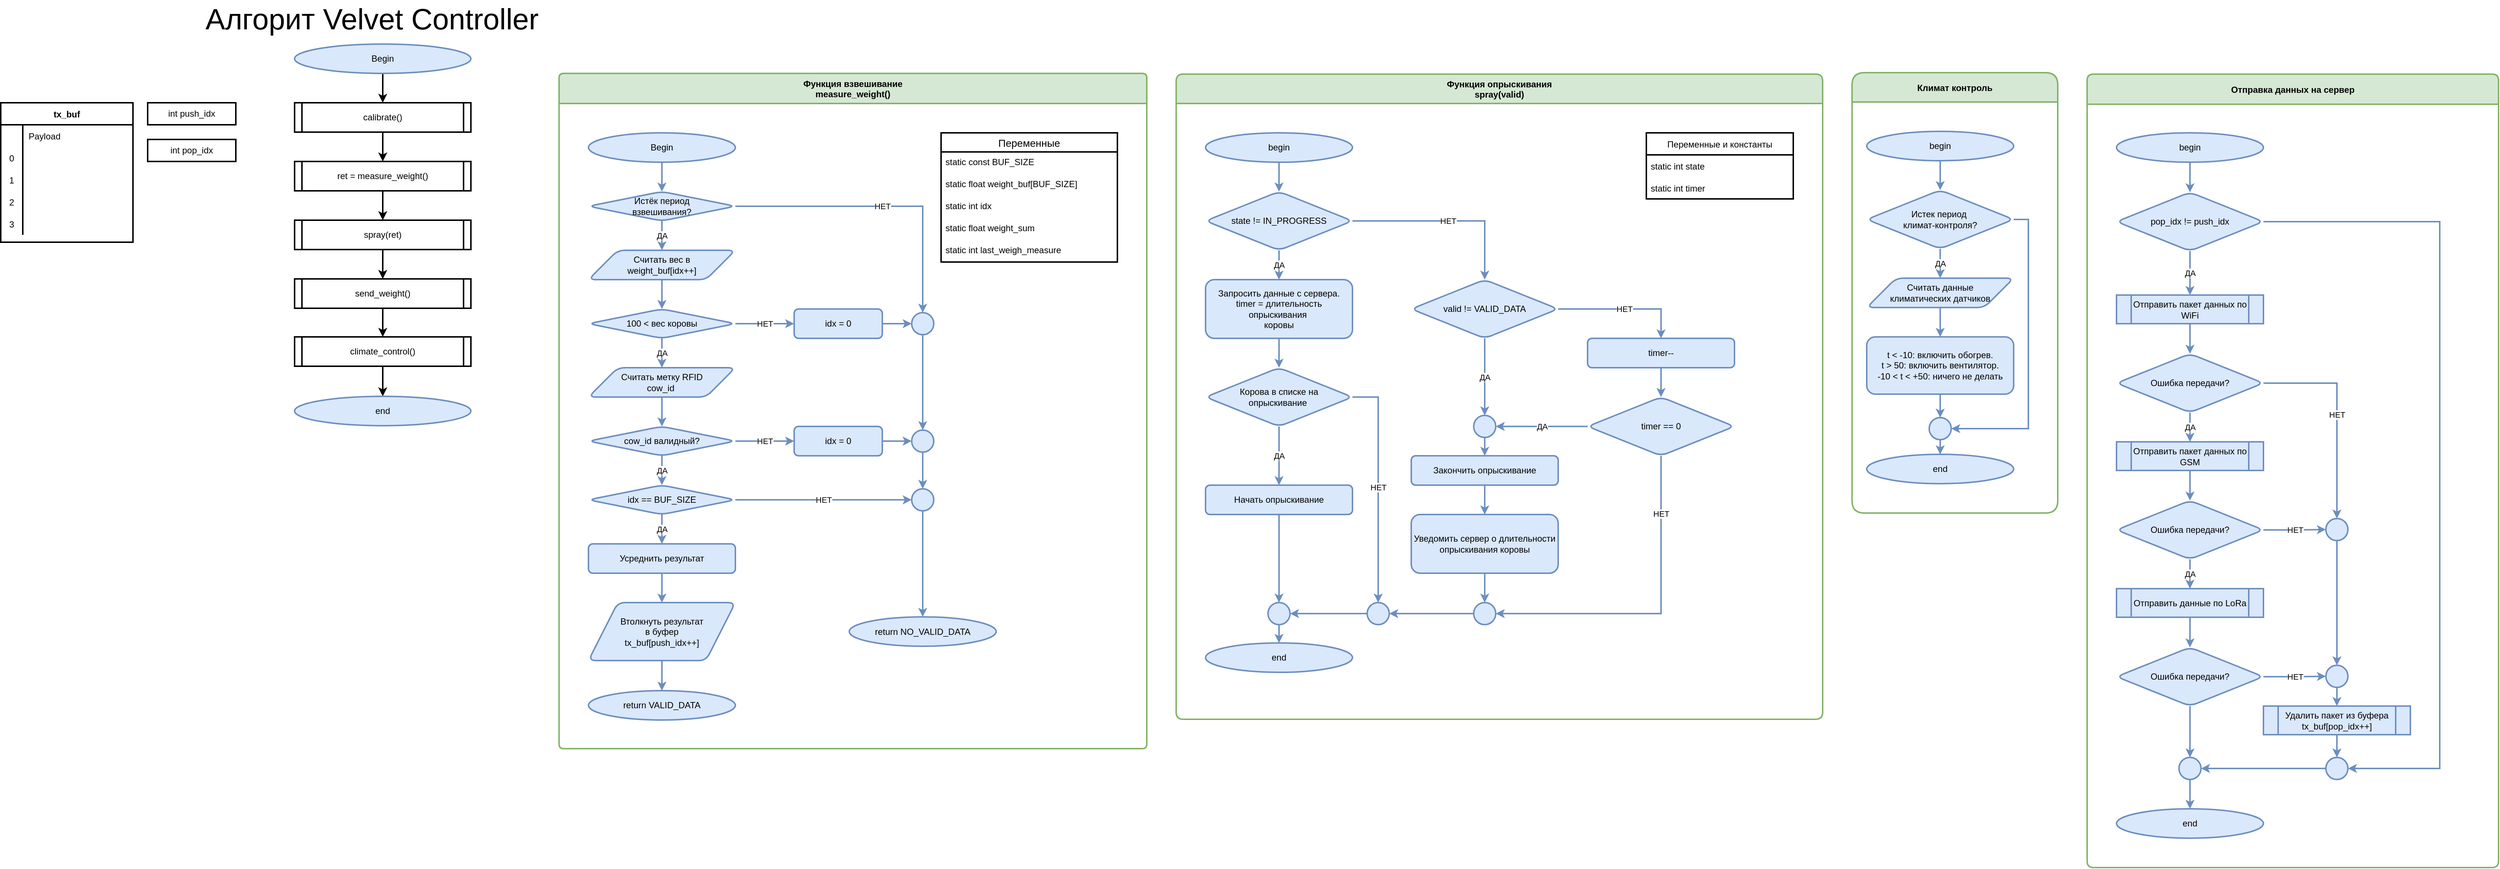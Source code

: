 <mxfile version="19.0.3" type="device"><diagram id="C5RBs43oDa-KdzZeNtuy" name="Page-1"><mxGraphModel dx="-3232" dy="1082" grid="1" gridSize="10" guides="1" tooltips="1" connect="1" arrows="1" fold="1" page="1" pageScale="1" pageWidth="827" pageHeight="1169" math="0" shadow="0"><root><mxCell id="WIyWlLk6GJQsqaUBKTNV-0"/><mxCell id="WIyWlLk6GJQsqaUBKTNV-1" parent="WIyWlLk6GJQsqaUBKTNV-0"/><mxCell id="AtLiAvNU-IKe78OLR2sj-1" value="Алгорит Velvet Controller" style="text;html=1;align=center;verticalAlign=middle;resizable=0;points=[];autosize=1;fontSize=40;strokeWidth=2;rounded=1;" parent="WIyWlLk6GJQsqaUBKTNV-1" vertex="1"><mxGeometry x="5950" y="20" width="470" height="50" as="geometry"/></mxCell><mxCell id="AtLiAvNU-IKe78OLR2sj-2" style="edgeStyle=orthogonalEdgeStyle;rounded=1;orthogonalLoop=1;jettySize=auto;html=1;strokeWidth=2;entryX=0.5;entryY=0;entryDx=0;entryDy=0;" parent="WIyWlLk6GJQsqaUBKTNV-1" source="5sbDih_DFwYBH1npUwiz-32" target="5sbDih_DFwYBH1npUwiz-40" edge="1"><mxGeometry relative="1" as="geometry"><mxPoint x="6200" y="136" as="sourcePoint"/><mxPoint x="6200" y="160" as="targetPoint"/></mxGeometry></mxCell><mxCell id="AtLiAvNU-IKe78OLR2sj-33" value="Климат контроль" style="swimlane;rounded=1;strokeWidth=2;fillColor=#d5e8d4;strokeColor=#82b366;align=center;startSize=40;arcSize=14;" parent="WIyWlLk6GJQsqaUBKTNV-1" vertex="1"><mxGeometry x="8200" y="119" width="280" height="600" as="geometry"/></mxCell><mxCell id="AtLiAvNU-IKe78OLR2sj-34" value="Считать данные &lt;br&gt;климатических датчиков" style="shape=parallelogram;perimeter=parallelogramPerimeter;whiteSpace=wrap;html=1;strokeWidth=2;fillColor=#dae8fc;strokeColor=#6c8ebf;rounded=1;" parent="AtLiAvNU-IKe78OLR2sj-33" vertex="1"><mxGeometry x="20" y="280" width="200" height="40" as="geometry"/></mxCell><mxCell id="AtLiAvNU-IKe78OLR2sj-35" style="edgeStyle=orthogonalEdgeStyle;orthogonalLoop=1;jettySize=auto;html=1;entryX=0.5;entryY=0;entryDx=0;entryDy=0;strokeWidth=2;fillColor=#dae8fc;strokeColor=#6c8ebf;" parent="AtLiAvNU-IKe78OLR2sj-33" source="AtLiAvNU-IKe78OLR2sj-34" target="AtLiAvNU-IKe78OLR2sj-38" edge="1"><mxGeometry relative="1" as="geometry"><mxPoint x="120" y="400" as="targetPoint"/></mxGeometry></mxCell><mxCell id="AtLiAvNU-IKe78OLR2sj-36" value="ДА" style="edgeStyle=orthogonalEdgeStyle;rounded=1;orthogonalLoop=1;jettySize=auto;html=1;strokeWidth=2;fillColor=#dae8fc;strokeColor=#6c8ebf;" parent="AtLiAvNU-IKe78OLR2sj-33" source="AtLiAvNU-IKe78OLR2sj-37" target="AtLiAvNU-IKe78OLR2sj-34" edge="1"><mxGeometry relative="1" as="geometry"/></mxCell><mxCell id="AtLiAvNU-IKe78OLR2sj-37" value="Истек период&amp;nbsp;&lt;br&gt;климат-контроля?" style="rhombus;whiteSpace=wrap;html=1;strokeWidth=2;fillColor=#dae8fc;strokeColor=#6c8ebf;rounded=1;" parent="AtLiAvNU-IKe78OLR2sj-33" vertex="1"><mxGeometry x="20" y="160" width="200" height="80" as="geometry"/></mxCell><mxCell id="fTyQ7xlllK8U6ia-WISL-14" style="edgeStyle=orthogonalEdgeStyle;rounded=0;orthogonalLoop=1;jettySize=auto;html=1;strokeWidth=2;fillColor=#dae8fc;strokeColor=#6c8ebf;" parent="AtLiAvNU-IKe78OLR2sj-33" source="AtLiAvNU-IKe78OLR2sj-38" target="fTyQ7xlllK8U6ia-WISL-13" edge="1"><mxGeometry relative="1" as="geometry"/></mxCell><mxCell id="AtLiAvNU-IKe78OLR2sj-38" value="t &amp;lt; -10: включить обогрев.&lt;br&gt;t &amp;gt; 50: включить вентилятор.&lt;br&gt;-10 &amp;lt; t &amp;lt; +50: ничего не делать" style="whiteSpace=wrap;html=1;strokeWidth=2;fillColor=#dae8fc;strokeColor=#6c8ebf;rounded=1;" parent="AtLiAvNU-IKe78OLR2sj-33" vertex="1"><mxGeometry x="20" y="360" width="200" height="78" as="geometry"/></mxCell><mxCell id="fTyQ7xlllK8U6ia-WISL-9" style="edgeStyle=orthogonalEdgeStyle;rounded=0;orthogonalLoop=1;jettySize=auto;html=1;strokeWidth=2;fillColor=#dae8fc;strokeColor=#6c8ebf;" parent="AtLiAvNU-IKe78OLR2sj-33" source="fTyQ7xlllK8U6ia-WISL-8" target="AtLiAvNU-IKe78OLR2sj-37" edge="1"><mxGeometry relative="1" as="geometry"/></mxCell><mxCell id="fTyQ7xlllK8U6ia-WISL-8" value="begin" style="strokeWidth=2;html=1;shape=mxgraph.flowchart.start_1;whiteSpace=wrap;fillColor=#dae8fc;strokeColor=#6c8ebf;" parent="AtLiAvNU-IKe78OLR2sj-33" vertex="1"><mxGeometry x="20" y="80" width="200" height="40" as="geometry"/></mxCell><mxCell id="fTyQ7xlllK8U6ia-WISL-10" value="end" style="strokeWidth=2;html=1;shape=mxgraph.flowchart.start_1;whiteSpace=wrap;fillColor=#dae8fc;strokeColor=#6c8ebf;" parent="AtLiAvNU-IKe78OLR2sj-33" vertex="1"><mxGeometry x="20" y="520" width="200" height="40" as="geometry"/></mxCell><mxCell id="fTyQ7xlllK8U6ia-WISL-15" style="edgeStyle=orthogonalEdgeStyle;rounded=0;orthogonalLoop=1;jettySize=auto;html=1;strokeWidth=2;fillColor=#dae8fc;strokeColor=#6c8ebf;" parent="AtLiAvNU-IKe78OLR2sj-33" source="fTyQ7xlllK8U6ia-WISL-13" target="fTyQ7xlllK8U6ia-WISL-10" edge="1"><mxGeometry relative="1" as="geometry"/></mxCell><mxCell id="fTyQ7xlllK8U6ia-WISL-13" value="" style="strokeWidth=2;html=1;shape=mxgraph.flowchart.start_2;whiteSpace=wrap;labelBackgroundColor=none;fillColor=#dae8fc;strokeColor=#6c8ebf;" parent="AtLiAvNU-IKe78OLR2sj-33" vertex="1"><mxGeometry x="105" y="470" width="30" height="30" as="geometry"/></mxCell><mxCell id="fTyQ7xlllK8U6ia-WISL-12" style="edgeStyle=orthogonalEdgeStyle;rounded=0;orthogonalLoop=1;jettySize=auto;html=1;exitX=1;exitY=0.5;exitDx=0;exitDy=0;strokeWidth=2;entryX=1;entryY=0.5;entryDx=0;entryDy=0;entryPerimeter=0;fillColor=#dae8fc;strokeColor=#6c8ebf;" parent="AtLiAvNU-IKe78OLR2sj-33" source="AtLiAvNU-IKe78OLR2sj-37" target="fTyQ7xlllK8U6ia-WISL-13" edge="1"><mxGeometry relative="1" as="geometry"><mxPoint x="310" y="470" as="targetPoint"/></mxGeometry></mxCell><mxCell id="AtLiAvNU-IKe78OLR2sj-56" value="Функция опрыскивания&#10;spray(valid)" style="swimlane;rounded=1;strokeWidth=2;fillColor=#d5e8d4;strokeColor=#82b366;align=center;startSize=40;labelBackgroundColor=none;arcSize=8;" parent="WIyWlLk6GJQsqaUBKTNV-1" vertex="1"><mxGeometry x="7280" y="121" width="880" height="879" as="geometry"/></mxCell><mxCell id="G3XBtPTyc6kFJk6bqHMN-5" style="edgeStyle=orthogonalEdgeStyle;rounded=0;orthogonalLoop=1;jettySize=auto;html=1;strokeWidth=2;fillColor=#dae8fc;strokeColor=#6c8ebf;" edge="1" parent="AtLiAvNU-IKe78OLR2sj-56" source="5sbDih_DFwYBH1npUwiz-122" target="G3XBtPTyc6kFJk6bqHMN-61"><mxGeometry relative="1" as="geometry"><mxPoint x="140" y="160" as="targetPoint"/></mxGeometry></mxCell><mxCell id="5sbDih_DFwYBH1npUwiz-122" value="begin" style="strokeWidth=2;html=1;shape=mxgraph.flowchart.start_1;whiteSpace=wrap;fillColor=#dae8fc;strokeColor=#6c8ebf;" parent="AtLiAvNU-IKe78OLR2sj-56" vertex="1"><mxGeometry x="40" y="80" width="200" height="40" as="geometry"/></mxCell><mxCell id="5sbDih_DFwYBH1npUwiz-154" value="Переменные и константы" style="swimlane;fontStyle=0;childLayout=stackLayout;horizontal=1;startSize=30;horizontalStack=0;resizeParent=1;resizeParentMax=0;resizeLast=0;collapsible=1;marginBottom=0;labelBackgroundColor=none;strokeWidth=2;" parent="AtLiAvNU-IKe78OLR2sj-56" vertex="1"><mxGeometry x="640" y="80" width="200" height="90" as="geometry"/></mxCell><mxCell id="5sbDih_DFwYBH1npUwiz-155" value="static int state" style="text;strokeColor=none;fillColor=none;align=left;verticalAlign=middle;spacingLeft=4;spacingRight=4;overflow=hidden;points=[[0,0.5],[1,0.5]];portConstraint=eastwest;rotatable=0;labelBackgroundColor=none;" parent="5sbDih_DFwYBH1npUwiz-154" vertex="1"><mxGeometry y="30" width="200" height="30" as="geometry"/></mxCell><mxCell id="5sbDih_DFwYBH1npUwiz-156" value="static int timer" style="text;strokeColor=none;fillColor=none;align=left;verticalAlign=middle;spacingLeft=4;spacingRight=4;overflow=hidden;points=[[0,0.5],[1,0.5]];portConstraint=eastwest;rotatable=0;labelBackgroundColor=none;" parent="5sbDih_DFwYBH1npUwiz-154" vertex="1"><mxGeometry y="60" width="200" height="30" as="geometry"/></mxCell><mxCell id="G3XBtPTyc6kFJk6bqHMN-40" value="Корова в списке на &lt;br&gt;опрыскивание&amp;nbsp;" style="rhombus;whiteSpace=wrap;html=1;strokeWidth=2;fillColor=#dae8fc;strokeColor=#6c8ebf;rounded=1;" vertex="1" parent="AtLiAvNU-IKe78OLR2sj-56"><mxGeometry x="40" y="400" width="200" height="80" as="geometry"/></mxCell><mxCell id="G3XBtPTyc6kFJk6bqHMN-42" value="Начать опрыскивание" style="whiteSpace=wrap;html=1;strokeWidth=2;fillColor=#dae8fc;strokeColor=#6c8ebf;rounded=1;" vertex="1" parent="AtLiAvNU-IKe78OLR2sj-56"><mxGeometry x="40" y="560" width="200" height="40" as="geometry"/></mxCell><mxCell id="G3XBtPTyc6kFJk6bqHMN-38" value="ДА" style="edgeStyle=orthogonalEdgeStyle;curved=1;rounded=0;orthogonalLoop=1;jettySize=auto;html=1;exitX=0.5;exitY=1;exitDx=0;exitDy=0;strokeWidth=2;fillColor=#dae8fc;strokeColor=#6c8ebf;" edge="1" parent="AtLiAvNU-IKe78OLR2sj-56" source="G3XBtPTyc6kFJk6bqHMN-40" target="G3XBtPTyc6kFJk6bqHMN-42"><mxGeometry relative="1" as="geometry"/></mxCell><mxCell id="G3XBtPTyc6kFJk6bqHMN-47" value="Закончить опрыскивание" style="whiteSpace=wrap;html=1;strokeWidth=2;fillColor=#dae8fc;strokeColor=#6c8ebf;rounded=1;" vertex="1" parent="AtLiAvNU-IKe78OLR2sj-56"><mxGeometry x="320" y="520" width="200" height="40" as="geometry"/></mxCell><mxCell id="G3XBtPTyc6kFJk6bqHMN-48" value="end" style="strokeWidth=2;html=1;shape=mxgraph.flowchart.start_1;whiteSpace=wrap;fillColor=#dae8fc;strokeColor=#6c8ebf;" vertex="1" parent="AtLiAvNU-IKe78OLR2sj-56"><mxGeometry x="40" y="775" width="200" height="40" as="geometry"/></mxCell><mxCell id="G3XBtPTyc6kFJk6bqHMN-49" style="edgeStyle=orthogonalEdgeStyle;rounded=0;orthogonalLoop=1;jettySize=auto;html=1;exitX=0.5;exitY=1;exitDx=0;exitDy=0;exitPerimeter=0;entryX=0.5;entryY=0;entryDx=0;entryDy=0;entryPerimeter=0;strokeWidth=2;fillColor=#dae8fc;strokeColor=#6c8ebf;" edge="1" parent="AtLiAvNU-IKe78OLR2sj-56" source="G3XBtPTyc6kFJk6bqHMN-50" target="G3XBtPTyc6kFJk6bqHMN-48"><mxGeometry relative="1" as="geometry"/></mxCell><mxCell id="G3XBtPTyc6kFJk6bqHMN-50" value="" style="strokeWidth=2;html=1;shape=mxgraph.flowchart.start_2;whiteSpace=wrap;labelBackgroundColor=none;fillColor=#dae8fc;strokeColor=#6c8ebf;" vertex="1" parent="AtLiAvNU-IKe78OLR2sj-56"><mxGeometry x="125" y="720" width="30" height="30" as="geometry"/></mxCell><mxCell id="G3XBtPTyc6kFJk6bqHMN-41" style="edgeStyle=elbowEdgeStyle;rounded=0;orthogonalLoop=1;jettySize=auto;html=1;exitX=0.5;exitY=1;exitDx=0;exitDy=0;entryX=0.5;entryY=0;entryDx=0;entryDy=0;entryPerimeter=0;strokeWidth=2;fillColor=#dae8fc;strokeColor=#6c8ebf;" edge="1" parent="AtLiAvNU-IKe78OLR2sj-56" source="G3XBtPTyc6kFJk6bqHMN-42" target="G3XBtPTyc6kFJk6bqHMN-50"><mxGeometry relative="1" as="geometry"/></mxCell><mxCell id="G3XBtPTyc6kFJk6bqHMN-46" style="edgeStyle=orthogonalEdgeStyle;rounded=0;orthogonalLoop=1;jettySize=auto;html=1;strokeWidth=2;fillColor=#dae8fc;strokeColor=#6c8ebf;entryX=0.5;entryY=0;entryDx=0;entryDy=0;" edge="1" parent="AtLiAvNU-IKe78OLR2sj-56" source="G3XBtPTyc6kFJk6bqHMN-47" target="G3XBtPTyc6kFJk6bqHMN-58"><mxGeometry relative="1" as="geometry"><mxPoint x="420" y="520" as="targetPoint"/></mxGeometry></mxCell><mxCell id="G3XBtPTyc6kFJk6bqHMN-53" style="edgeStyle=orthogonalEdgeStyle;rounded=0;orthogonalLoop=1;jettySize=auto;html=1;exitX=0;exitY=0.5;exitDx=0;exitDy=0;exitPerimeter=0;fillColor=#dae8fc;strokeColor=#6c8ebf;strokeWidth=2;" edge="1" parent="AtLiAvNU-IKe78OLR2sj-56" source="G3XBtPTyc6kFJk6bqHMN-54" target="G3XBtPTyc6kFJk6bqHMN-50"><mxGeometry relative="1" as="geometry"/></mxCell><mxCell id="G3XBtPTyc6kFJk6bqHMN-54" value="" style="strokeWidth=2;html=1;shape=mxgraph.flowchart.start_2;whiteSpace=wrap;labelBackgroundColor=none;fillColor=#dae8fc;strokeColor=#6c8ebf;" vertex="1" parent="AtLiAvNU-IKe78OLR2sj-56"><mxGeometry x="260" y="720" width="30" height="30" as="geometry"/></mxCell><mxCell id="G3XBtPTyc6kFJk6bqHMN-39" value="НЕТ" style="edgeStyle=orthogonalEdgeStyle;rounded=0;orthogonalLoop=1;jettySize=auto;html=1;exitX=1;exitY=0.5;exitDx=0;exitDy=0;fillColor=#dae8fc;strokeColor=#6c8ebf;strokeWidth=2;" edge="1" parent="AtLiAvNU-IKe78OLR2sj-56" source="G3XBtPTyc6kFJk6bqHMN-40" target="G3XBtPTyc6kFJk6bqHMN-54"><mxGeometry relative="1" as="geometry"/></mxCell><mxCell id="G3XBtPTyc6kFJk6bqHMN-55" style="edgeStyle=orthogonalEdgeStyle;rounded=0;orthogonalLoop=1;jettySize=auto;html=1;strokeWidth=2;fillColor=#dae8fc;strokeColor=#6c8ebf;" edge="1" parent="AtLiAvNU-IKe78OLR2sj-56" source="G3XBtPTyc6kFJk6bqHMN-56" target="G3XBtPTyc6kFJk6bqHMN-54"><mxGeometry relative="1" as="geometry"/></mxCell><mxCell id="G3XBtPTyc6kFJk6bqHMN-56" value="" style="strokeWidth=2;html=1;shape=mxgraph.flowchart.start_2;whiteSpace=wrap;labelBackgroundColor=none;fillColor=#dae8fc;strokeColor=#6c8ebf;" vertex="1" parent="AtLiAvNU-IKe78OLR2sj-56"><mxGeometry x="405" y="720" width="30" height="30" as="geometry"/></mxCell><mxCell id="G3XBtPTyc6kFJk6bqHMN-57" style="edgeStyle=orthogonalEdgeStyle;rounded=0;orthogonalLoop=1;jettySize=auto;html=1;strokeWidth=2;fillColor=#dae8fc;strokeColor=#6c8ebf;" edge="1" parent="AtLiAvNU-IKe78OLR2sj-56" source="G3XBtPTyc6kFJk6bqHMN-58" target="G3XBtPTyc6kFJk6bqHMN-56"><mxGeometry relative="1" as="geometry"/></mxCell><mxCell id="G3XBtPTyc6kFJk6bqHMN-58" value="Уведомить сервер о длительности опрыскивания коровы" style="whiteSpace=wrap;html=1;strokeWidth=2;fillColor=#dae8fc;strokeColor=#6c8ebf;rounded=1;" vertex="1" parent="AtLiAvNU-IKe78OLR2sj-56"><mxGeometry x="320" y="600" width="200" height="80" as="geometry"/></mxCell><mxCell id="G3XBtPTyc6kFJk6bqHMN-59" style="edgeStyle=orthogonalEdgeStyle;rounded=0;orthogonalLoop=1;jettySize=auto;html=1;strokeWidth=2;fillColor=#dae8fc;strokeColor=#6c8ebf;" edge="1" parent="AtLiAvNU-IKe78OLR2sj-56" source="G3XBtPTyc6kFJk6bqHMN-60" target="G3XBtPTyc6kFJk6bqHMN-40"><mxGeometry relative="1" as="geometry"><mxPoint x="-7340" y="280" as="targetPoint"/></mxGeometry></mxCell><mxCell id="G3XBtPTyc6kFJk6bqHMN-60" value="Запросить данные с сервера.&lt;br&gt;timer = длительность опрыскивания&amp;nbsp;&lt;br&gt;коровы" style="whiteSpace=wrap;html=1;strokeWidth=2;fillColor=#dae8fc;strokeColor=#6c8ebf;rounded=1;" vertex="1" parent="AtLiAvNU-IKe78OLR2sj-56"><mxGeometry x="40" y="280" width="200" height="80" as="geometry"/></mxCell><mxCell id="G3XBtPTyc6kFJk6bqHMN-64" value="ДА" style="edgeStyle=orthogonalEdgeStyle;rounded=0;orthogonalLoop=1;jettySize=auto;html=1;exitX=0.5;exitY=1;exitDx=0;exitDy=0;entryX=0.5;entryY=0;entryDx=0;entryDy=0;strokeWidth=2;fillColor=#dae8fc;strokeColor=#6c8ebf;" edge="1" parent="AtLiAvNU-IKe78OLR2sj-56" source="G3XBtPTyc6kFJk6bqHMN-61" target="G3XBtPTyc6kFJk6bqHMN-60"><mxGeometry relative="1" as="geometry"/></mxCell><mxCell id="G3XBtPTyc6kFJk6bqHMN-61" value="state != IN_PROGRESS" style="rhombus;whiteSpace=wrap;html=1;strokeWidth=2;fillColor=#dae8fc;strokeColor=#6c8ebf;rounded=1;" vertex="1" parent="AtLiAvNU-IKe78OLR2sj-56"><mxGeometry x="40" y="160" width="200" height="80" as="geometry"/></mxCell><mxCell id="G3XBtPTyc6kFJk6bqHMN-70" value="НЕТ" style="edgeStyle=orthogonalEdgeStyle;rounded=0;orthogonalLoop=1;jettySize=auto;html=1;exitX=1;exitY=0.5;exitDx=0;exitDy=0;entryX=0.5;entryY=0;entryDx=0;entryDy=0;strokeWidth=2;fillColor=#dae8fc;strokeColor=#6c8ebf;" edge="1" parent="AtLiAvNU-IKe78OLR2sj-56" source="G3XBtPTyc6kFJk6bqHMN-66" target="G3XBtPTyc6kFJk6bqHMN-69"><mxGeometry relative="1" as="geometry"/></mxCell><mxCell id="G3XBtPTyc6kFJk6bqHMN-74" value="ДА" style="edgeStyle=orthogonalEdgeStyle;rounded=0;orthogonalLoop=1;jettySize=auto;html=1;exitX=0.5;exitY=1;exitDx=0;exitDy=0;strokeWidth=2;fillColor=#dae8fc;strokeColor=#6c8ebf;" edge="1" parent="AtLiAvNU-IKe78OLR2sj-56" source="G3XBtPTyc6kFJk6bqHMN-66" target="G3XBtPTyc6kFJk6bqHMN-73"><mxGeometry relative="1" as="geometry"/></mxCell><mxCell id="G3XBtPTyc6kFJk6bqHMN-66" value="valid != VALID_DATA" style="rhombus;whiteSpace=wrap;html=1;strokeWidth=2;fillColor=#dae8fc;strokeColor=#6c8ebf;rounded=1;" vertex="1" parent="AtLiAvNU-IKe78OLR2sj-56"><mxGeometry x="320" y="280" width="200" height="80" as="geometry"/></mxCell><mxCell id="G3XBtPTyc6kFJk6bqHMN-65" value="НЕТ" style="edgeStyle=orthogonalEdgeStyle;rounded=0;orthogonalLoop=1;jettySize=auto;html=1;exitX=1;exitY=0.5;exitDx=0;exitDy=0;strokeWidth=2;fillColor=#dae8fc;strokeColor=#6c8ebf;" edge="1" parent="AtLiAvNU-IKe78OLR2sj-56" source="G3XBtPTyc6kFJk6bqHMN-61" target="G3XBtPTyc6kFJk6bqHMN-66"><mxGeometry relative="1" as="geometry"><mxPoint x="440" y="280" as="targetPoint"/></mxGeometry></mxCell><mxCell id="G3XBtPTyc6kFJk6bqHMN-76" value="НЕТ" style="edgeStyle=orthogonalEdgeStyle;rounded=0;orthogonalLoop=1;jettySize=auto;html=1;entryX=1;entryY=0.5;entryDx=0;entryDy=0;entryPerimeter=0;strokeWidth=2;fillColor=#dae8fc;strokeColor=#6c8ebf;" edge="1" parent="AtLiAvNU-IKe78OLR2sj-56" source="G3XBtPTyc6kFJk6bqHMN-68" target="G3XBtPTyc6kFJk6bqHMN-56"><mxGeometry x="-0.644" relative="1" as="geometry"><Array as="points"><mxPoint x="660" y="735"/></Array><mxPoint as="offset"/></mxGeometry></mxCell><mxCell id="G3XBtPTyc6kFJk6bqHMN-68" value="timer == 0" style="rhombus;whiteSpace=wrap;html=1;strokeWidth=2;fillColor=#dae8fc;strokeColor=#6c8ebf;rounded=1;" vertex="1" parent="AtLiAvNU-IKe78OLR2sj-56"><mxGeometry x="560" y="440" width="200" height="80" as="geometry"/></mxCell><mxCell id="G3XBtPTyc6kFJk6bqHMN-71" style="edgeStyle=orthogonalEdgeStyle;rounded=0;orthogonalLoop=1;jettySize=auto;html=1;strokeWidth=2;fillColor=#dae8fc;strokeColor=#6c8ebf;" edge="1" parent="AtLiAvNU-IKe78OLR2sj-56" source="G3XBtPTyc6kFJk6bqHMN-69" target="G3XBtPTyc6kFJk6bqHMN-68"><mxGeometry relative="1" as="geometry"/></mxCell><mxCell id="G3XBtPTyc6kFJk6bqHMN-69" value="timer--" style="whiteSpace=wrap;html=1;strokeWidth=2;fillColor=#dae8fc;strokeColor=#6c8ebf;rounded=1;" vertex="1" parent="AtLiAvNU-IKe78OLR2sj-56"><mxGeometry x="560" y="360" width="200" height="40" as="geometry"/></mxCell><mxCell id="G3XBtPTyc6kFJk6bqHMN-75" style="edgeStyle=orthogonalEdgeStyle;rounded=0;orthogonalLoop=1;jettySize=auto;html=1;strokeWidth=2;fillColor=#dae8fc;strokeColor=#6c8ebf;" edge="1" parent="AtLiAvNU-IKe78OLR2sj-56" source="G3XBtPTyc6kFJk6bqHMN-73" target="G3XBtPTyc6kFJk6bqHMN-47"><mxGeometry relative="1" as="geometry"/></mxCell><mxCell id="G3XBtPTyc6kFJk6bqHMN-73" value="" style="strokeWidth=2;html=1;shape=mxgraph.flowchart.start_2;whiteSpace=wrap;labelBackgroundColor=none;fillColor=#dae8fc;strokeColor=#6c8ebf;" vertex="1" parent="AtLiAvNU-IKe78OLR2sj-56"><mxGeometry x="405" y="465" width="30" height="30" as="geometry"/></mxCell><mxCell id="G3XBtPTyc6kFJk6bqHMN-72" value="ДА" style="edgeStyle=orthogonalEdgeStyle;rounded=0;orthogonalLoop=1;jettySize=auto;html=1;strokeWidth=2;entryX=1;entryY=0.5;entryDx=0;entryDy=0;entryPerimeter=0;fillColor=#dae8fc;strokeColor=#6c8ebf;" edge="1" parent="AtLiAvNU-IKe78OLR2sj-56" source="G3XBtPTyc6kFJk6bqHMN-68" target="G3XBtPTyc6kFJk6bqHMN-73"><mxGeometry relative="1" as="geometry"><mxPoint x="660" y="560" as="targetPoint"/></mxGeometry></mxCell><mxCell id="AtLiAvNU-IKe78OLR2sj-73" style="edgeStyle=orthogonalEdgeStyle;rounded=1;orthogonalLoop=1;jettySize=auto;html=1;strokeWidth=2;exitX=0.5;exitY=1;exitDx=0;exitDy=0;entryX=0.5;entryY=0;entryDx=0;entryDy=0;" parent="WIyWlLk6GJQsqaUBKTNV-1" source="5sbDih_DFwYBH1npUwiz-40" target="5sbDih_DFwYBH1npUwiz-31" edge="1"><mxGeometry relative="1" as="geometry"><mxPoint x="6200" y="250" as="sourcePoint"/><mxPoint x="6200" y="320" as="targetPoint"/><Array as="points"/></mxGeometry></mxCell><mxCell id="5sbDih_DFwYBH1npUwiz-2" value="Функция взвешивание&#10;measure_weight()" style="swimlane;rounded=1;strokeWidth=2;fillColor=#d5e8d4;strokeColor=#82b366;align=center;startSize=41;arcSize=5;" parent="WIyWlLk6GJQsqaUBKTNV-1" vertex="1"><mxGeometry x="6440" y="120" width="800" height="920" as="geometry"/></mxCell><mxCell id="5sbDih_DFwYBH1npUwiz-109" style="edgeStyle=orthogonalEdgeStyle;rounded=0;orthogonalLoop=1;jettySize=auto;html=1;entryX=0.5;entryY=0;entryDx=0;entryDy=0;strokeWidth=2;fillColor=#dae8fc;strokeColor=#6c8ebf;" parent="5sbDih_DFwYBH1npUwiz-2" source="5sbDih_DFwYBH1npUwiz-3" target="5sbDih_DFwYBH1npUwiz-4" edge="1"><mxGeometry relative="1" as="geometry"><mxPoint x="140" y="311" as="targetPoint"/></mxGeometry></mxCell><mxCell id="5sbDih_DFwYBH1npUwiz-3" value="Считать вес в &lt;br&gt;weight_buf[idx++]" style="shape=parallelogram;perimeter=parallelogramPerimeter;whiteSpace=wrap;html=1;strokeWidth=2;fillColor=#dae8fc;strokeColor=#6c8ebf;rounded=1;" parent="5sbDih_DFwYBH1npUwiz-2" vertex="1"><mxGeometry x="40" y="241" width="200" height="40" as="geometry"/></mxCell><mxCell id="5sbDih_DFwYBH1npUwiz-24" value="НЕТ" style="edgeStyle=orthogonalEdgeStyle;rounded=0;orthogonalLoop=1;jettySize=auto;html=1;exitX=1;exitY=0.5;exitDx=0;exitDy=0;strokeWidth=2;fillColor=#dae8fc;strokeColor=#6c8ebf;entryX=0;entryY=0.5;entryDx=0;entryDy=0;" parent="5sbDih_DFwYBH1npUwiz-2" source="5sbDih_DFwYBH1npUwiz-4" target="5sbDih_DFwYBH1npUwiz-110" edge="1"><mxGeometry relative="1" as="geometry"><mxPoint x="260" y="371" as="targetPoint"/></mxGeometry></mxCell><mxCell id="5sbDih_DFwYBH1npUwiz-4" value="&lt;div&gt;100 &amp;lt; вес коровы&lt;br&gt;&lt;/div&gt;" style="rhombus;whiteSpace=wrap;html=1;strokeWidth=2;fillColor=#dae8fc;strokeColor=#6c8ebf;rounded=1;" parent="5sbDih_DFwYBH1npUwiz-2" vertex="1"><mxGeometry x="40" y="321" width="200" height="40" as="geometry"/></mxCell><mxCell id="5sbDih_DFwYBH1npUwiz-5" style="edgeStyle=orthogonalEdgeStyle;rounded=1;orthogonalLoop=1;jettySize=auto;html=1;exitX=0.5;exitY=1;exitDx=0;exitDy=0;strokeWidth=2;fillColor=#dae8fc;strokeColor=#6c8ebf;" parent="5sbDih_DFwYBH1npUwiz-2" source="5sbDih_DFwYBH1npUwiz-6" target="5sbDih_DFwYBH1npUwiz-11" edge="1"><mxGeometry relative="1" as="geometry"/></mxCell><mxCell id="5sbDih_DFwYBH1npUwiz-6" value="Считать метку RFID&lt;br&gt;cow_id&amp;nbsp;" style="shape=parallelogram;perimeter=parallelogramPerimeter;whiteSpace=wrap;html=1;strokeWidth=2;fillColor=#dae8fc;strokeColor=#6c8ebf;rounded=1;" parent="5sbDih_DFwYBH1npUwiz-2" vertex="1"><mxGeometry x="40" y="401" width="200" height="40" as="geometry"/></mxCell><mxCell id="5sbDih_DFwYBH1npUwiz-8" value="ДА" style="edgeStyle=orthogonalEdgeStyle;orthogonalLoop=1;jettySize=auto;html=1;entryX=0.5;entryY=0;entryDx=0;entryDy=0;strokeWidth=2;fillColor=#dae8fc;strokeColor=#6c8ebf;" parent="5sbDih_DFwYBH1npUwiz-2" source="5sbDih_DFwYBH1npUwiz-4" target="5sbDih_DFwYBH1npUwiz-6" edge="1"><mxGeometry relative="1" as="geometry"/></mxCell><mxCell id="5sbDih_DFwYBH1npUwiz-9" value="ДА" style="edgeStyle=orthogonalEdgeStyle;rounded=1;orthogonalLoop=1;jettySize=auto;html=1;strokeWidth=2;fillColor=#dae8fc;strokeColor=#6c8ebf;" parent="5sbDih_DFwYBH1npUwiz-2" source="5sbDih_DFwYBH1npUwiz-10" target="5sbDih_DFwYBH1npUwiz-3" edge="1"><mxGeometry relative="1" as="geometry"/></mxCell><mxCell id="5sbDih_DFwYBH1npUwiz-10" value="Истёк период &lt;br&gt;взвешивания?" style="rhombus;whiteSpace=wrap;html=1;strokeWidth=2;fillColor=#dae8fc;strokeColor=#6c8ebf;rounded=1;" parent="5sbDih_DFwYBH1npUwiz-2" vertex="1"><mxGeometry x="40" y="161" width="200" height="40" as="geometry"/></mxCell><mxCell id="5sbDih_DFwYBH1npUwiz-28" value="НЕТ" style="edgeStyle=orthogonalEdgeStyle;rounded=0;orthogonalLoop=1;jettySize=auto;html=1;exitX=1;exitY=0.5;exitDx=0;exitDy=0;strokeWidth=2;fillColor=#dae8fc;strokeColor=#6c8ebf;entryX=0;entryY=0.5;entryDx=0;entryDy=0;" parent="5sbDih_DFwYBH1npUwiz-2" source="5sbDih_DFwYBH1npUwiz-11" target="5sbDih_DFwYBH1npUwiz-112" edge="1"><mxGeometry relative="1" as="geometry"><mxPoint x="290" y="491" as="targetPoint"/></mxGeometry></mxCell><mxCell id="5sbDih_DFwYBH1npUwiz-11" value="&lt;div&gt;cow_id валидный?&lt;/div&gt;" style="rhombus;whiteSpace=wrap;html=1;strokeWidth=2;fillColor=#dae8fc;strokeColor=#6c8ebf;rounded=1;" parent="5sbDih_DFwYBH1npUwiz-2" vertex="1"><mxGeometry x="40" y="481" width="200" height="40" as="geometry"/></mxCell><mxCell id="5sbDih_DFwYBH1npUwiz-12" value="ДА" style="edgeStyle=orthogonalEdgeStyle;rounded=1;orthogonalLoop=1;jettySize=auto;html=1;strokeWidth=2;fillColor=#dae8fc;strokeColor=#6c8ebf;entryX=0.5;entryY=0;entryDx=0;entryDy=0;" parent="5sbDih_DFwYBH1npUwiz-2" source="5sbDih_DFwYBH1npUwiz-11" target="5sbDih_DFwYBH1npUwiz-114" edge="1"><mxGeometry relative="1" as="geometry"><mxPoint x="140" y="551" as="targetPoint"/></mxGeometry></mxCell><mxCell id="5sbDih_DFwYBH1npUwiz-22" style="edgeStyle=orthogonalEdgeStyle;rounded=0;orthogonalLoop=1;jettySize=auto;html=1;strokeWidth=2;fillColor=#dae8fc;strokeColor=#6c8ebf;entryX=0.5;entryY=0;entryDx=0;entryDy=0;entryPerimeter=0;" parent="5sbDih_DFwYBH1npUwiz-2" source="5sbDih_DFwYBH1npUwiz-13" target="5sbDih_DFwYBH1npUwiz-17" edge="1"><mxGeometry relative="1" as="geometry"><mxPoint x="140" y="831" as="targetPoint"/></mxGeometry></mxCell><mxCell id="5sbDih_DFwYBH1npUwiz-13" value="Втолкнуть результат&lt;br&gt;в буфер &lt;br&gt;tx_buf[push_idx++]" style="shape=parallelogram;perimeter=parallelogramPerimeter;whiteSpace=wrap;html=1;strokeWidth=2;fillColor=#dae8fc;strokeColor=#6c8ebf;rounded=1;" parent="5sbDih_DFwYBH1npUwiz-2" vertex="1"><mxGeometry x="40" y="721" width="200" height="79" as="geometry"/></mxCell><mxCell id="5sbDih_DFwYBH1npUwiz-15" style="edgeStyle=orthogonalEdgeStyle;rounded=0;orthogonalLoop=1;jettySize=auto;html=1;entryX=0.5;entryY=0;entryDx=0;entryDy=0;fillColor=#dae8fc;strokeColor=#6c8ebf;strokeWidth=2;" parent="5sbDih_DFwYBH1npUwiz-2" source="5sbDih_DFwYBH1npUwiz-14" target="5sbDih_DFwYBH1npUwiz-10" edge="1"><mxGeometry relative="1" as="geometry"/></mxCell><mxCell id="5sbDih_DFwYBH1npUwiz-14" value="Begin" style="strokeWidth=2;html=1;shape=mxgraph.flowchart.start_1;whiteSpace=wrap;fillColor=#dae8fc;strokeColor=#6c8ebf;" parent="5sbDih_DFwYBH1npUwiz-2" vertex="1"><mxGeometry x="40" y="81" width="200" height="40" as="geometry"/></mxCell><mxCell id="5sbDih_DFwYBH1npUwiz-17" value="return VALID_DATA" style="strokeWidth=2;html=1;shape=mxgraph.flowchart.start_1;whiteSpace=wrap;fillColor=#dae8fc;strokeColor=#6c8ebf;" parent="5sbDih_DFwYBH1npUwiz-2" vertex="1"><mxGeometry x="40" y="841" width="200" height="40" as="geometry"/></mxCell><mxCell id="5sbDih_DFwYBH1npUwiz-25" style="edgeStyle=orthogonalEdgeStyle;rounded=0;orthogonalLoop=1;jettySize=auto;html=1;exitX=0.5;exitY=1;exitDx=0;exitDy=0;strokeWidth=2;entryX=0.5;entryY=0;entryDx=0;entryDy=0;fillColor=#dae8fc;strokeColor=#6c8ebf;" parent="5sbDih_DFwYBH1npUwiz-2" source="5sbDih_DFwYBH1npUwiz-23" target="5sbDih_DFwYBH1npUwiz-26" edge="1"><mxGeometry relative="1" as="geometry"><mxPoint x="305" y="471" as="targetPoint"/></mxGeometry></mxCell><mxCell id="5sbDih_DFwYBH1npUwiz-23" value="" style="ellipse;whiteSpace=wrap;html=1;aspect=fixed;strokeWidth=2;fillColor=#dae8fc;strokeColor=#6c8ebf;" parent="5sbDih_DFwYBH1npUwiz-2" vertex="1"><mxGeometry x="480" y="326" width="30" height="30" as="geometry"/></mxCell><mxCell id="5sbDih_DFwYBH1npUwiz-19" value="НЕТ" style="edgeStyle=orthogonalEdgeStyle;rounded=0;orthogonalLoop=1;jettySize=auto;html=1;exitX=1;exitY=0.5;exitDx=0;exitDy=0;strokeWidth=2;fillColor=#dae8fc;strokeColor=#6c8ebf;" parent="5sbDih_DFwYBH1npUwiz-2" source="5sbDih_DFwYBH1npUwiz-10" target="5sbDih_DFwYBH1npUwiz-23" edge="1"><mxGeometry relative="1" as="geometry"><mxPoint x="270" y="281" as="targetPoint"/></mxGeometry></mxCell><mxCell id="5sbDih_DFwYBH1npUwiz-118" style="edgeStyle=orthogonalEdgeStyle;rounded=0;orthogonalLoop=1;jettySize=auto;html=1;exitX=0.5;exitY=1;exitDx=0;exitDy=0;strokeWidth=2;fillColor=#dae8fc;strokeColor=#6c8ebf;" parent="5sbDih_DFwYBH1npUwiz-2" source="5sbDih_DFwYBH1npUwiz-26" target="5sbDih_DFwYBH1npUwiz-116" edge="1"><mxGeometry relative="1" as="geometry"/></mxCell><mxCell id="5sbDih_DFwYBH1npUwiz-26" value="" style="ellipse;whiteSpace=wrap;html=1;aspect=fixed;strokeWidth=2;fillColor=#dae8fc;strokeColor=#6c8ebf;" parent="5sbDih_DFwYBH1npUwiz-2" vertex="1"><mxGeometry x="480" y="486" width="30" height="30" as="geometry"/></mxCell><mxCell id="5sbDih_DFwYBH1npUwiz-102" style="edgeStyle=orthogonalEdgeStyle;rounded=0;orthogonalLoop=1;jettySize=auto;html=1;entryX=0.5;entryY=0;entryDx=0;entryDy=0;strokeWidth=2;fillColor=#dae8fc;strokeColor=#6c8ebf;" parent="5sbDih_DFwYBH1npUwiz-2" source="5sbDih_DFwYBH1npUwiz-101" target="5sbDih_DFwYBH1npUwiz-13" edge="1"><mxGeometry relative="1" as="geometry"/></mxCell><mxCell id="5sbDih_DFwYBH1npUwiz-101" value="Усреднить результат" style="whiteSpace=wrap;html=1;strokeWidth=2;fillColor=#dae8fc;strokeColor=#6c8ebf;rounded=1;" parent="5sbDih_DFwYBH1npUwiz-2" vertex="1"><mxGeometry x="40" y="641" width="200" height="40" as="geometry"/></mxCell><mxCell id="5sbDih_DFwYBH1npUwiz-103" value="Переменные" style="swimlane;fontStyle=0;childLayout=stackLayout;horizontal=1;startSize=26;horizontalStack=0;resizeParent=1;resizeParentMax=0;resizeLast=0;collapsible=1;marginBottom=0;align=center;fontSize=14;strokeWidth=2;" parent="5sbDih_DFwYBH1npUwiz-2" vertex="1"><mxGeometry x="520" y="81" width="240" height="176" as="geometry"/></mxCell><mxCell id="5sbDih_DFwYBH1npUwiz-107" value="static const BUF_SIZE" style="text;strokeColor=none;fillColor=none;spacingLeft=4;spacingRight=4;overflow=hidden;rotatable=0;points=[[0,0.5],[1,0.5]];portConstraint=eastwest;fontSize=12;" parent="5sbDih_DFwYBH1npUwiz-103" vertex="1"><mxGeometry y="26" width="240" height="30" as="geometry"/></mxCell><mxCell id="5sbDih_DFwYBH1npUwiz-104" value="static float weight_buf[BUF_SIZE]" style="text;strokeColor=none;fillColor=none;spacingLeft=4;spacingRight=4;overflow=hidden;rotatable=0;points=[[0,0.5],[1,0.5]];portConstraint=eastwest;fontSize=12;" parent="5sbDih_DFwYBH1npUwiz-103" vertex="1"><mxGeometry y="56" width="240" height="30" as="geometry"/></mxCell><mxCell id="5sbDih_DFwYBH1npUwiz-105" value="static int idx" style="text;strokeColor=none;fillColor=none;spacingLeft=4;spacingRight=4;overflow=hidden;rotatable=0;points=[[0,0.5],[1,0.5]];portConstraint=eastwest;fontSize=12;" parent="5sbDih_DFwYBH1npUwiz-103" vertex="1"><mxGeometry y="86" width="240" height="30" as="geometry"/></mxCell><mxCell id="5sbDih_DFwYBH1npUwiz-106" value="static float weight_sum" style="text;strokeColor=none;fillColor=none;spacingLeft=4;spacingRight=4;overflow=hidden;rotatable=0;points=[[0,0.5],[1,0.5]];portConstraint=eastwest;fontSize=12;" parent="5sbDih_DFwYBH1npUwiz-103" vertex="1"><mxGeometry y="116" width="240" height="30" as="geometry"/></mxCell><mxCell id="5sbDih_DFwYBH1npUwiz-120" value="static int last_weigh_measure" style="text;strokeColor=none;fillColor=none;spacingLeft=4;spacingRight=4;overflow=hidden;rotatable=0;points=[[0,0.5],[1,0.5]];portConstraint=eastwest;fontSize=12;" parent="5sbDih_DFwYBH1npUwiz-103" vertex="1"><mxGeometry y="146" width="240" height="30" as="geometry"/></mxCell><mxCell id="5sbDih_DFwYBH1npUwiz-111" style="edgeStyle=orthogonalEdgeStyle;rounded=0;orthogonalLoop=1;jettySize=auto;html=1;entryX=0;entryY=0.5;entryDx=0;entryDy=0;strokeWidth=2;fillColor=#dae8fc;strokeColor=#6c8ebf;" parent="5sbDih_DFwYBH1npUwiz-2" source="5sbDih_DFwYBH1npUwiz-110" target="5sbDih_DFwYBH1npUwiz-23" edge="1"><mxGeometry relative="1" as="geometry"/></mxCell><mxCell id="5sbDih_DFwYBH1npUwiz-110" value="idx = 0" style="whiteSpace=wrap;html=1;strokeWidth=2;fillColor=#dae8fc;strokeColor=#6c8ebf;rounded=1;" parent="5sbDih_DFwYBH1npUwiz-2" vertex="1"><mxGeometry x="320" y="321" width="120" height="40" as="geometry"/></mxCell><mxCell id="5sbDih_DFwYBH1npUwiz-113" style="edgeStyle=orthogonalEdgeStyle;rounded=0;orthogonalLoop=1;jettySize=auto;html=1;exitX=1;exitY=0.5;exitDx=0;exitDy=0;strokeWidth=2;fillColor=#dae8fc;strokeColor=#6c8ebf;" parent="5sbDih_DFwYBH1npUwiz-2" source="5sbDih_DFwYBH1npUwiz-112" target="5sbDih_DFwYBH1npUwiz-26" edge="1"><mxGeometry relative="1" as="geometry"/></mxCell><mxCell id="5sbDih_DFwYBH1npUwiz-112" value="idx = 0" style="whiteSpace=wrap;html=1;strokeWidth=2;fillColor=#dae8fc;strokeColor=#6c8ebf;rounded=1;" parent="5sbDih_DFwYBH1npUwiz-2" vertex="1"><mxGeometry x="320" y="481" width="120" height="40" as="geometry"/></mxCell><mxCell id="5sbDih_DFwYBH1npUwiz-115" value="ДА" style="edgeStyle=orthogonalEdgeStyle;rounded=0;orthogonalLoop=1;jettySize=auto;html=1;exitX=0.5;exitY=1;exitDx=0;exitDy=0;entryX=0.5;entryY=0;entryDx=0;entryDy=0;strokeWidth=2;fillColor=#dae8fc;strokeColor=#6c8ebf;" parent="5sbDih_DFwYBH1npUwiz-2" source="5sbDih_DFwYBH1npUwiz-114" target="5sbDih_DFwYBH1npUwiz-101" edge="1"><mxGeometry relative="1" as="geometry"/></mxCell><mxCell id="5sbDih_DFwYBH1npUwiz-117" value="НЕТ" style="edgeStyle=orthogonalEdgeStyle;rounded=0;orthogonalLoop=1;jettySize=auto;html=1;strokeWidth=2;fillColor=#dae8fc;strokeColor=#6c8ebf;" parent="5sbDih_DFwYBH1npUwiz-2" source="5sbDih_DFwYBH1npUwiz-114" target="5sbDih_DFwYBH1npUwiz-116" edge="1"><mxGeometry relative="1" as="geometry"/></mxCell><mxCell id="5sbDih_DFwYBH1npUwiz-114" value="&lt;div&gt;idx == BUF_SIZE&lt;/div&gt;" style="rhombus;whiteSpace=wrap;html=1;strokeWidth=2;fillColor=#dae8fc;strokeColor=#6c8ebf;rounded=1;" parent="5sbDih_DFwYBH1npUwiz-2" vertex="1"><mxGeometry x="40" y="561" width="200" height="40" as="geometry"/></mxCell><mxCell id="5sbDih_DFwYBH1npUwiz-119" style="edgeStyle=orthogonalEdgeStyle;rounded=0;orthogonalLoop=1;jettySize=auto;html=1;exitX=0.5;exitY=1;exitDx=0;exitDy=0;strokeWidth=2;fillColor=#dae8fc;strokeColor=#6c8ebf;entryX=0.5;entryY=0;entryDx=0;entryDy=0;entryPerimeter=0;" parent="5sbDih_DFwYBH1npUwiz-2" source="5sbDih_DFwYBH1npUwiz-116" target="5sbDih_DFwYBH1npUwiz-128" edge="1"><mxGeometry relative="1" as="geometry"><mxPoint x="495" y="721" as="targetPoint"/></mxGeometry></mxCell><mxCell id="5sbDih_DFwYBH1npUwiz-116" value="" style="ellipse;whiteSpace=wrap;html=1;aspect=fixed;strokeWidth=2;fillColor=#dae8fc;strokeColor=#6c8ebf;" parent="5sbDih_DFwYBH1npUwiz-2" vertex="1"><mxGeometry x="480" y="566" width="30" height="30" as="geometry"/></mxCell><mxCell id="5sbDih_DFwYBH1npUwiz-128" value="return NO_VALID_DATA" style="strokeWidth=2;html=1;shape=mxgraph.flowchart.start_1;whiteSpace=wrap;fillColor=#dae8fc;strokeColor=#6c8ebf;" parent="5sbDih_DFwYBH1npUwiz-2" vertex="1"><mxGeometry x="395" y="740.5" width="200" height="40" as="geometry"/></mxCell><mxCell id="G3XBtPTyc6kFJk6bqHMN-7" style="edgeStyle=orthogonalEdgeStyle;rounded=0;orthogonalLoop=1;jettySize=auto;html=1;strokeWidth=2;entryX=0.5;entryY=0;entryDx=0;entryDy=0;" edge="1" parent="WIyWlLk6GJQsqaUBKTNV-1" source="5sbDih_DFwYBH1npUwiz-31" target="5sbDih_DFwYBH1npUwiz-121"><mxGeometry relative="1" as="geometry"><mxPoint x="6200" y="320" as="targetPoint"/></mxGeometry></mxCell><mxCell id="5sbDih_DFwYBH1npUwiz-31" value="ret = measure_weight()" style="shape=process;whiteSpace=wrap;html=1;backgroundOutline=1;strokeWidth=2;size=0.042;" parent="WIyWlLk6GJQsqaUBKTNV-1" vertex="1"><mxGeometry x="6080" y="240" width="240" height="40" as="geometry"/></mxCell><mxCell id="5sbDih_DFwYBH1npUwiz-32" value="Begin" style="strokeWidth=2;html=1;shape=mxgraph.flowchart.start_1;whiteSpace=wrap;fillColor=#dae8fc;strokeColor=#6c8ebf;" parent="WIyWlLk6GJQsqaUBKTNV-1" vertex="1"><mxGeometry x="6080" y="80" width="240" height="40" as="geometry"/></mxCell><mxCell id="5sbDih_DFwYBH1npUwiz-40" value="calibrate()" style="shape=process;whiteSpace=wrap;html=1;backgroundOutline=1;strokeWidth=2;size=0.042;" parent="WIyWlLk6GJQsqaUBKTNV-1" vertex="1"><mxGeometry x="6080" y="160" width="240" height="40" as="geometry"/></mxCell><mxCell id="5sbDih_DFwYBH1npUwiz-67" value="tx_buf" style="shape=table;startSize=30;container=1;collapsible=1;childLayout=tableLayout;fixedRows=1;rowLines=0;fontStyle=1;align=center;resizeLast=1;strokeWidth=2;" parent="WIyWlLk6GJQsqaUBKTNV-1" vertex="1"><mxGeometry x="5680" y="160" width="180" height="190" as="geometry"/></mxCell><mxCell id="5sbDih_DFwYBH1npUwiz-86" value="" style="shape=tableRow;horizontal=0;startSize=0;swimlaneHead=0;swimlaneBody=0;fillColor=none;collapsible=0;dropTarget=0;points=[[0,0.5],[1,0.5]];portConstraint=eastwest;top=0;left=0;right=0;bottom=0;strokeWidth=2;" parent="5sbDih_DFwYBH1npUwiz-67" vertex="1"><mxGeometry y="30" width="180" height="30" as="geometry"/></mxCell><mxCell id="5sbDih_DFwYBH1npUwiz-87" value="" style="shape=partialRectangle;connectable=0;fillColor=none;top=0;left=0;bottom=0;right=0;editable=1;overflow=hidden;strokeWidth=2;" parent="5sbDih_DFwYBH1npUwiz-86" vertex="1"><mxGeometry width="30" height="30" as="geometry"><mxRectangle width="30" height="30" as="alternateBounds"/></mxGeometry></mxCell><mxCell id="5sbDih_DFwYBH1npUwiz-88" value="Payload" style="shape=partialRectangle;connectable=0;fillColor=none;top=0;left=0;bottom=0;right=0;align=left;spacingLeft=6;overflow=hidden;strokeWidth=2;" parent="5sbDih_DFwYBH1npUwiz-86" vertex="1"><mxGeometry x="30" width="150" height="30" as="geometry"><mxRectangle width="150" height="30" as="alternateBounds"/></mxGeometry></mxCell><mxCell id="5sbDih_DFwYBH1npUwiz-71" value="" style="shape=tableRow;horizontal=0;startSize=0;swimlaneHead=0;swimlaneBody=0;fillColor=none;collapsible=0;dropTarget=0;points=[[0,0.5],[1,0.5]];portConstraint=eastwest;top=0;left=0;right=0;bottom=0;strokeWidth=2;" parent="5sbDih_DFwYBH1npUwiz-67" vertex="1"><mxGeometry y="60" width="180" height="30" as="geometry"/></mxCell><mxCell id="5sbDih_DFwYBH1npUwiz-72" value="0" style="shape=partialRectangle;connectable=0;fillColor=none;top=0;left=0;bottom=0;right=0;editable=1;overflow=hidden;strokeWidth=2;" parent="5sbDih_DFwYBH1npUwiz-71" vertex="1"><mxGeometry width="30" height="30" as="geometry"><mxRectangle width="30" height="30" as="alternateBounds"/></mxGeometry></mxCell><mxCell id="5sbDih_DFwYBH1npUwiz-73" value="" style="shape=partialRectangle;connectable=0;fillColor=none;top=0;left=0;bottom=0;right=0;align=left;spacingLeft=6;overflow=hidden;strokeWidth=2;" parent="5sbDih_DFwYBH1npUwiz-71" vertex="1"><mxGeometry x="30" width="150" height="30" as="geometry"><mxRectangle width="150" height="30" as="alternateBounds"/></mxGeometry></mxCell><mxCell id="5sbDih_DFwYBH1npUwiz-74" value="" style="shape=tableRow;horizontal=0;startSize=0;swimlaneHead=0;swimlaneBody=0;fillColor=none;collapsible=0;dropTarget=0;points=[[0,0.5],[1,0.5]];portConstraint=eastwest;top=0;left=0;right=0;bottom=0;strokeWidth=2;" parent="5sbDih_DFwYBH1npUwiz-67" vertex="1"><mxGeometry y="90" width="180" height="30" as="geometry"/></mxCell><mxCell id="5sbDih_DFwYBH1npUwiz-75" value="1" style="shape=partialRectangle;connectable=0;fillColor=none;top=0;left=0;bottom=0;right=0;editable=1;overflow=hidden;strokeWidth=2;" parent="5sbDih_DFwYBH1npUwiz-74" vertex="1"><mxGeometry width="30" height="30" as="geometry"><mxRectangle width="30" height="30" as="alternateBounds"/></mxGeometry></mxCell><mxCell id="5sbDih_DFwYBH1npUwiz-76" value="" style="shape=partialRectangle;connectable=0;fillColor=none;top=0;left=0;bottom=0;right=0;align=left;spacingLeft=6;overflow=hidden;strokeWidth=2;" parent="5sbDih_DFwYBH1npUwiz-74" vertex="1"><mxGeometry x="30" width="150" height="30" as="geometry"><mxRectangle width="150" height="30" as="alternateBounds"/></mxGeometry></mxCell><mxCell id="fTyQ7xlllK8U6ia-WISL-60" style="shape=tableRow;horizontal=0;startSize=0;swimlaneHead=0;swimlaneBody=0;fillColor=none;collapsible=0;dropTarget=0;points=[[0,0.5],[1,0.5]];portConstraint=eastwest;top=0;left=0;right=0;bottom=0;strokeWidth=2;" parent="5sbDih_DFwYBH1npUwiz-67" vertex="1"><mxGeometry y="120" width="180" height="30" as="geometry"/></mxCell><mxCell id="fTyQ7xlllK8U6ia-WISL-61" value="2" style="shape=partialRectangle;connectable=0;fillColor=none;top=0;left=0;bottom=0;right=0;editable=1;overflow=hidden;strokeWidth=2;" parent="fTyQ7xlllK8U6ia-WISL-60" vertex="1"><mxGeometry width="30" height="30" as="geometry"><mxRectangle width="30" height="30" as="alternateBounds"/></mxGeometry></mxCell><mxCell id="fTyQ7xlllK8U6ia-WISL-62" style="shape=partialRectangle;connectable=0;fillColor=none;top=0;left=0;bottom=0;right=0;align=left;spacingLeft=6;overflow=hidden;strokeWidth=2;" parent="fTyQ7xlllK8U6ia-WISL-60" vertex="1"><mxGeometry x="30" width="150" height="30" as="geometry"><mxRectangle width="150" height="30" as="alternateBounds"/></mxGeometry></mxCell><mxCell id="fTyQ7xlllK8U6ia-WISL-57" style="shape=tableRow;horizontal=0;startSize=0;swimlaneHead=0;swimlaneBody=0;fillColor=none;collapsible=0;dropTarget=0;points=[[0,0.5],[1,0.5]];portConstraint=eastwest;top=0;left=0;right=0;bottom=0;strokeWidth=2;" parent="5sbDih_DFwYBH1npUwiz-67" vertex="1"><mxGeometry y="150" width="180" height="30" as="geometry"/></mxCell><mxCell id="fTyQ7xlllK8U6ia-WISL-58" value="3" style="shape=partialRectangle;connectable=0;fillColor=none;top=0;left=0;bottom=0;right=0;editable=1;overflow=hidden;strokeWidth=2;" parent="fTyQ7xlllK8U6ia-WISL-57" vertex="1"><mxGeometry width="30" height="30" as="geometry"><mxRectangle width="30" height="30" as="alternateBounds"/></mxGeometry></mxCell><mxCell id="fTyQ7xlllK8U6ia-WISL-59" style="shape=partialRectangle;connectable=0;fillColor=none;top=0;left=0;bottom=0;right=0;align=left;spacingLeft=6;overflow=hidden;strokeWidth=2;" parent="fTyQ7xlllK8U6ia-WISL-57" vertex="1"><mxGeometry x="30" width="150" height="30" as="geometry"><mxRectangle width="150" height="30" as="alternateBounds"/></mxGeometry></mxCell><mxCell id="G3XBtPTyc6kFJk6bqHMN-10" style="edgeStyle=orthogonalEdgeStyle;rounded=0;orthogonalLoop=1;jettySize=auto;html=1;strokeWidth=2;entryX=0.5;entryY=0;entryDx=0;entryDy=0;" edge="1" parent="WIyWlLk6GJQsqaUBKTNV-1" source="5sbDih_DFwYBH1npUwiz-121" target="5sbDih_DFwYBH1npUwiz-124"><mxGeometry relative="1" as="geometry"><mxPoint x="6200" y="390" as="targetPoint"/></mxGeometry></mxCell><mxCell id="5sbDih_DFwYBH1npUwiz-121" value="spray(ret)" style="shape=process;whiteSpace=wrap;html=1;backgroundOutline=1;strokeWidth=2;size=0.042;" parent="WIyWlLk6GJQsqaUBKTNV-1" vertex="1"><mxGeometry x="6080" y="320" width="240" height="40" as="geometry"/></mxCell><mxCell id="fTyQ7xlllK8U6ia-WISL-17" style="edgeStyle=orthogonalEdgeStyle;rounded=0;orthogonalLoop=1;jettySize=auto;html=1;strokeWidth=2;" parent="WIyWlLk6GJQsqaUBKTNV-1" source="5sbDih_DFwYBH1npUwiz-124" target="fTyQ7xlllK8U6ia-WISL-16" edge="1"><mxGeometry relative="1" as="geometry"/></mxCell><mxCell id="5sbDih_DFwYBH1npUwiz-124" value="send_weight()" style="shape=process;whiteSpace=wrap;html=1;backgroundOutline=1;strokeWidth=2;size=0.042;" parent="WIyWlLk6GJQsqaUBKTNV-1" vertex="1"><mxGeometry x="6080" y="400" width="240" height="40" as="geometry"/></mxCell><mxCell id="5sbDih_DFwYBH1npUwiz-127" value="int push_idx" style="rounded=0;whiteSpace=wrap;html=1;labelBackgroundColor=none;strokeWidth=2;" parent="WIyWlLk6GJQsqaUBKTNV-1" vertex="1"><mxGeometry x="5880" y="160" width="120" height="30" as="geometry"/></mxCell><mxCell id="fTyQ7xlllK8U6ia-WISL-79" style="edgeStyle=orthogonalEdgeStyle;rounded=0;orthogonalLoop=1;jettySize=auto;html=1;strokeWidth=2;" parent="WIyWlLk6GJQsqaUBKTNV-1" source="fTyQ7xlllK8U6ia-WISL-16" target="fTyQ7xlllK8U6ia-WISL-80" edge="1"><mxGeometry relative="1" as="geometry"><mxPoint x="6200" y="560" as="targetPoint"/></mxGeometry></mxCell><mxCell id="fTyQ7xlllK8U6ia-WISL-16" value="climate_control()" style="shape=process;whiteSpace=wrap;html=1;backgroundOutline=1;strokeWidth=2;size=0.042;" parent="WIyWlLk6GJQsqaUBKTNV-1" vertex="1"><mxGeometry x="6080" y="479" width="240" height="40" as="geometry"/></mxCell><mxCell id="fTyQ7xlllK8U6ia-WISL-18" value="Отправка данных на сервер" style="swimlane;rounded=1;strokeWidth=2;fillColor=#d5e8d4;strokeColor=#82b366;align=center;startSize=41;arcSize=7;" parent="WIyWlLk6GJQsqaUBKTNV-1" vertex="1"><mxGeometry x="8520" y="121" width="560" height="1081" as="geometry"/></mxCell><mxCell id="fTyQ7xlllK8U6ia-WISL-71" style="edgeStyle=orthogonalEdgeStyle;rounded=0;orthogonalLoop=1;jettySize=auto;html=1;strokeWidth=2;fillColor=#dae8fc;strokeColor=#6c8ebf;" parent="fTyQ7xlllK8U6ia-WISL-18" source="fTyQ7xlllK8U6ia-WISL-26" target="fTyQ7xlllK8U6ia-WISL-69" edge="1"><mxGeometry relative="1" as="geometry"/></mxCell><mxCell id="fTyQ7xlllK8U6ia-WISL-26" value="begin" style="strokeWidth=2;html=1;shape=mxgraph.flowchart.start_1;whiteSpace=wrap;fillColor=#dae8fc;strokeColor=#6c8ebf;" parent="fTyQ7xlllK8U6ia-WISL-18" vertex="1"><mxGeometry x="40" y="80" width="200" height="40" as="geometry"/></mxCell><mxCell id="fTyQ7xlllK8U6ia-WISL-34" style="edgeStyle=orthogonalEdgeStyle;rounded=0;orthogonalLoop=1;jettySize=auto;html=1;strokeWidth=2;fillColor=#dae8fc;strokeColor=#6c8ebf;" parent="fTyQ7xlllK8U6ia-WISL-18" source="fTyQ7xlllK8U6ia-WISL-31" target="fTyQ7xlllK8U6ia-WISL-33" edge="1"><mxGeometry relative="1" as="geometry"/></mxCell><mxCell id="fTyQ7xlllK8U6ia-WISL-31" value="Отправить пакет данных по WiFi" style="shape=process;whiteSpace=wrap;html=1;backgroundOutline=1;fillColor=#dae8fc;strokeColor=#6c8ebf;strokeWidth=2;" parent="fTyQ7xlllK8U6ia-WISL-18" vertex="1"><mxGeometry x="40" y="301" width="200" height="39" as="geometry"/></mxCell><mxCell id="fTyQ7xlllK8U6ia-WISL-36" value="ДА" style="edgeStyle=orthogonalEdgeStyle;rounded=0;orthogonalLoop=1;jettySize=auto;html=1;strokeWidth=2;fillColor=#dae8fc;strokeColor=#6c8ebf;" parent="fTyQ7xlllK8U6ia-WISL-18" source="fTyQ7xlllK8U6ia-WISL-33" target="fTyQ7xlllK8U6ia-WISL-35" edge="1"><mxGeometry relative="1" as="geometry"/></mxCell><mxCell id="fTyQ7xlllK8U6ia-WISL-44" value="НЕТ" style="edgeStyle=orthogonalEdgeStyle;rounded=0;orthogonalLoop=1;jettySize=auto;html=1;entryX=0.5;entryY=0;entryDx=0;entryDy=0;entryPerimeter=0;strokeWidth=2;fillColor=#dae8fc;strokeColor=#6c8ebf;" parent="fTyQ7xlllK8U6ia-WISL-18" source="fTyQ7xlllK8U6ia-WISL-33" target="fTyQ7xlllK8U6ia-WISL-43" edge="1"><mxGeometry relative="1" as="geometry"/></mxCell><mxCell id="fTyQ7xlllK8U6ia-WISL-33" value="Ошибка передачи?" style="rhombus;whiteSpace=wrap;html=1;strokeWidth=2;fillColor=#dae8fc;strokeColor=#6c8ebf;rounded=1;" parent="fTyQ7xlllK8U6ia-WISL-18" vertex="1"><mxGeometry x="40" y="381" width="200" height="80" as="geometry"/></mxCell><mxCell id="fTyQ7xlllK8U6ia-WISL-38" style="edgeStyle=orthogonalEdgeStyle;rounded=0;orthogonalLoop=1;jettySize=auto;html=1;strokeWidth=2;fillColor=#dae8fc;strokeColor=#6c8ebf;" parent="fTyQ7xlllK8U6ia-WISL-18" source="fTyQ7xlllK8U6ia-WISL-35" target="fTyQ7xlllK8U6ia-WISL-37" edge="1"><mxGeometry relative="1" as="geometry"/></mxCell><mxCell id="fTyQ7xlllK8U6ia-WISL-35" value="Отправить пакет данных по GSM" style="shape=process;whiteSpace=wrap;html=1;backgroundOutline=1;fillColor=#dae8fc;strokeColor=#6c8ebf;strokeWidth=2;" parent="fTyQ7xlllK8U6ia-WISL-18" vertex="1"><mxGeometry x="40" y="501" width="200" height="39" as="geometry"/></mxCell><mxCell id="fTyQ7xlllK8U6ia-WISL-40" value="ДА" style="edgeStyle=orthogonalEdgeStyle;rounded=0;orthogonalLoop=1;jettySize=auto;html=1;strokeWidth=2;fillColor=#dae8fc;strokeColor=#6c8ebf;" parent="fTyQ7xlllK8U6ia-WISL-18" source="fTyQ7xlllK8U6ia-WISL-37" target="fTyQ7xlllK8U6ia-WISL-39" edge="1"><mxGeometry relative="1" as="geometry"/></mxCell><mxCell id="fTyQ7xlllK8U6ia-WISL-45" value="НЕТ" style="edgeStyle=orthogonalEdgeStyle;rounded=0;orthogonalLoop=1;jettySize=auto;html=1;exitX=1;exitY=0.5;exitDx=0;exitDy=0;strokeWidth=2;fillColor=#dae8fc;strokeColor=#6c8ebf;" parent="fTyQ7xlllK8U6ia-WISL-18" source="fTyQ7xlllK8U6ia-WISL-37" target="fTyQ7xlllK8U6ia-WISL-43" edge="1"><mxGeometry relative="1" as="geometry"/></mxCell><mxCell id="fTyQ7xlllK8U6ia-WISL-37" value="Ошибка передачи?" style="rhombus;whiteSpace=wrap;html=1;strokeWidth=2;fillColor=#dae8fc;strokeColor=#6c8ebf;rounded=1;" parent="fTyQ7xlllK8U6ia-WISL-18" vertex="1"><mxGeometry x="40" y="581" width="200" height="80" as="geometry"/></mxCell><mxCell id="fTyQ7xlllK8U6ia-WISL-42" style="edgeStyle=orthogonalEdgeStyle;rounded=0;orthogonalLoop=1;jettySize=auto;html=1;strokeWidth=2;fillColor=#dae8fc;strokeColor=#6c8ebf;" parent="fTyQ7xlllK8U6ia-WISL-18" source="fTyQ7xlllK8U6ia-WISL-39" target="fTyQ7xlllK8U6ia-WISL-41" edge="1"><mxGeometry relative="1" as="geometry"/></mxCell><mxCell id="fTyQ7xlllK8U6ia-WISL-39" value="Отправить данные по LoRa" style="shape=process;whiteSpace=wrap;html=1;backgroundOutline=1;fillColor=#dae8fc;strokeColor=#6c8ebf;strokeWidth=2;" parent="fTyQ7xlllK8U6ia-WISL-18" vertex="1"><mxGeometry x="40" y="701" width="200" height="39" as="geometry"/></mxCell><mxCell id="fTyQ7xlllK8U6ia-WISL-47" value="НЕТ" style="edgeStyle=orthogonalEdgeStyle;rounded=0;orthogonalLoop=1;jettySize=auto;html=1;exitX=1;exitY=0.5;exitDx=0;exitDy=0;entryX=0;entryY=0.5;entryDx=0;entryDy=0;entryPerimeter=0;strokeWidth=2;fillColor=#dae8fc;strokeColor=#6c8ebf;" parent="fTyQ7xlllK8U6ia-WISL-18" source="fTyQ7xlllK8U6ia-WISL-41" target="fTyQ7xlllK8U6ia-WISL-46" edge="1"><mxGeometry relative="1" as="geometry"/></mxCell><mxCell id="fTyQ7xlllK8U6ia-WISL-53" style="edgeStyle=orthogonalEdgeStyle;rounded=0;orthogonalLoop=1;jettySize=auto;html=1;strokeWidth=2;fillColor=#dae8fc;strokeColor=#6c8ebf;" parent="fTyQ7xlllK8U6ia-WISL-18" source="fTyQ7xlllK8U6ia-WISL-41" target="fTyQ7xlllK8U6ia-WISL-52" edge="1"><mxGeometry relative="1" as="geometry"/></mxCell><mxCell id="fTyQ7xlllK8U6ia-WISL-41" value="Ошибка передачи?" style="rhombus;whiteSpace=wrap;html=1;strokeWidth=2;fillColor=#dae8fc;strokeColor=#6c8ebf;rounded=1;" parent="fTyQ7xlllK8U6ia-WISL-18" vertex="1"><mxGeometry x="40" y="781" width="200" height="80" as="geometry"/></mxCell><mxCell id="fTyQ7xlllK8U6ia-WISL-48" style="edgeStyle=orthogonalEdgeStyle;rounded=0;orthogonalLoop=1;jettySize=auto;html=1;exitX=0.5;exitY=1;exitDx=0;exitDy=0;exitPerimeter=0;entryX=0.5;entryY=0;entryDx=0;entryDy=0;entryPerimeter=0;strokeWidth=2;fillColor=#dae8fc;strokeColor=#6c8ebf;" parent="fTyQ7xlllK8U6ia-WISL-18" source="fTyQ7xlllK8U6ia-WISL-43" target="fTyQ7xlllK8U6ia-WISL-46" edge="1"><mxGeometry relative="1" as="geometry"/></mxCell><mxCell id="fTyQ7xlllK8U6ia-WISL-43" value="" style="strokeWidth=2;html=1;shape=mxgraph.flowchart.start_2;whiteSpace=wrap;labelBackgroundColor=none;fillColor=#dae8fc;strokeColor=#6c8ebf;" parent="fTyQ7xlllK8U6ia-WISL-18" vertex="1"><mxGeometry x="325" y="605.5" width="30" height="30" as="geometry"/></mxCell><mxCell id="fTyQ7xlllK8U6ia-WISL-51" style="edgeStyle=orthogonalEdgeStyle;rounded=0;orthogonalLoop=1;jettySize=auto;html=1;strokeWidth=2;fillColor=#dae8fc;strokeColor=#6c8ebf;" parent="fTyQ7xlllK8U6ia-WISL-18" source="fTyQ7xlllK8U6ia-WISL-46" target="fTyQ7xlllK8U6ia-WISL-49" edge="1"><mxGeometry relative="1" as="geometry"/></mxCell><mxCell id="fTyQ7xlllK8U6ia-WISL-46" value="" style="strokeWidth=2;html=1;shape=mxgraph.flowchart.start_2;whiteSpace=wrap;labelBackgroundColor=none;fillColor=#dae8fc;strokeColor=#6c8ebf;" parent="fTyQ7xlllK8U6ia-WISL-18" vertex="1"><mxGeometry x="325" y="805.5" width="30" height="30" as="geometry"/></mxCell><mxCell id="fTyQ7xlllK8U6ia-WISL-76" style="edgeStyle=orthogonalEdgeStyle;rounded=0;orthogonalLoop=1;jettySize=auto;html=1;strokeWidth=2;fillColor=#dae8fc;strokeColor=#6c8ebf;" parent="fTyQ7xlllK8U6ia-WISL-18" source="fTyQ7xlllK8U6ia-WISL-49" target="fTyQ7xlllK8U6ia-WISL-75" edge="1"><mxGeometry relative="1" as="geometry"/></mxCell><mxCell id="fTyQ7xlllK8U6ia-WISL-49" value="Удалить пакет из буфера tx_buf[pop_idx++]" style="shape=process;whiteSpace=wrap;html=1;backgroundOutline=1;fillColor=#dae8fc;strokeColor=#6c8ebf;strokeWidth=2;" parent="fTyQ7xlllK8U6ia-WISL-18" vertex="1"><mxGeometry x="240" y="861" width="200" height="39" as="geometry"/></mxCell><mxCell id="fTyQ7xlllK8U6ia-WISL-56" style="edgeStyle=orthogonalEdgeStyle;rounded=0;orthogonalLoop=1;jettySize=auto;html=1;strokeWidth=2;fillColor=#dae8fc;strokeColor=#6c8ebf;" parent="fTyQ7xlllK8U6ia-WISL-18" source="fTyQ7xlllK8U6ia-WISL-52" target="fTyQ7xlllK8U6ia-WISL-55" edge="1"><mxGeometry relative="1" as="geometry"/></mxCell><mxCell id="fTyQ7xlllK8U6ia-WISL-52" value="" style="strokeWidth=2;html=1;shape=mxgraph.flowchart.start_2;whiteSpace=wrap;labelBackgroundColor=none;fillColor=#dae8fc;strokeColor=#6c8ebf;" parent="fTyQ7xlllK8U6ia-WISL-18" vertex="1"><mxGeometry x="125" y="931" width="30" height="30" as="geometry"/></mxCell><mxCell id="fTyQ7xlllK8U6ia-WISL-55" value="end" style="strokeWidth=2;html=1;shape=mxgraph.flowchart.start_1;whiteSpace=wrap;fillColor=#dae8fc;strokeColor=#6c8ebf;" parent="fTyQ7xlllK8U6ia-WISL-18" vertex="1"><mxGeometry x="40" y="1001" width="200" height="40" as="geometry"/></mxCell><mxCell id="fTyQ7xlllK8U6ia-WISL-70" value="ДА" style="edgeStyle=orthogonalEdgeStyle;rounded=0;orthogonalLoop=1;jettySize=auto;html=1;strokeWidth=2;fillColor=#dae8fc;strokeColor=#6c8ebf;" parent="fTyQ7xlllK8U6ia-WISL-18" source="fTyQ7xlllK8U6ia-WISL-69" target="fTyQ7xlllK8U6ia-WISL-31" edge="1"><mxGeometry relative="1" as="geometry"/></mxCell><mxCell id="fTyQ7xlllK8U6ia-WISL-69" value="pop_idx != push_idx" style="rhombus;whiteSpace=wrap;html=1;strokeWidth=2;fillColor=#dae8fc;strokeColor=#6c8ebf;rounded=1;" parent="fTyQ7xlllK8U6ia-WISL-18" vertex="1"><mxGeometry x="40" y="161" width="200" height="80" as="geometry"/></mxCell><mxCell id="fTyQ7xlllK8U6ia-WISL-72" style="edgeStyle=orthogonalEdgeStyle;rounded=0;orthogonalLoop=1;jettySize=auto;html=1;exitX=1;exitY=0.5;exitDx=0;exitDy=0;strokeWidth=2;fillColor=#dae8fc;strokeColor=#6c8ebf;entryX=1;entryY=0.5;entryDx=0;entryDy=0;entryPerimeter=0;" parent="fTyQ7xlllK8U6ia-WISL-18" source="fTyQ7xlllK8U6ia-WISL-69" target="fTyQ7xlllK8U6ia-WISL-75" edge="1"><mxGeometry relative="1" as="geometry"><mxPoint x="485.067" y="941" as="targetPoint"/><Array as="points"><mxPoint x="480" y="201"/><mxPoint x="480" y="946"/></Array></mxGeometry></mxCell><mxCell id="fTyQ7xlllK8U6ia-WISL-77" style="edgeStyle=orthogonalEdgeStyle;rounded=0;orthogonalLoop=1;jettySize=auto;html=1;strokeWidth=2;fillColor=#dae8fc;strokeColor=#6c8ebf;" parent="fTyQ7xlllK8U6ia-WISL-18" source="fTyQ7xlllK8U6ia-WISL-75" target="fTyQ7xlllK8U6ia-WISL-52" edge="1"><mxGeometry relative="1" as="geometry"/></mxCell><mxCell id="fTyQ7xlllK8U6ia-WISL-75" value="" style="strokeWidth=2;html=1;shape=mxgraph.flowchart.start_2;whiteSpace=wrap;labelBackgroundColor=none;fillColor=#dae8fc;strokeColor=#6c8ebf;" parent="fTyQ7xlllK8U6ia-WISL-18" vertex="1"><mxGeometry x="325" y="931" width="30" height="30" as="geometry"/></mxCell><mxCell id="fTyQ7xlllK8U6ia-WISL-63" value="int pop_idx" style="rounded=0;whiteSpace=wrap;html=1;labelBackgroundColor=none;strokeWidth=2;" parent="WIyWlLk6GJQsqaUBKTNV-1" vertex="1"><mxGeometry x="5880" y="210" width="120" height="30" as="geometry"/></mxCell><mxCell id="fTyQ7xlllK8U6ia-WISL-80" value="end" style="strokeWidth=2;html=1;shape=mxgraph.flowchart.start_1;whiteSpace=wrap;fillColor=#dae8fc;strokeColor=#6c8ebf;" parent="WIyWlLk6GJQsqaUBKTNV-1" vertex="1"><mxGeometry x="6080" y="560" width="240" height="40" as="geometry"/></mxCell></root></mxGraphModel></diagram></mxfile>